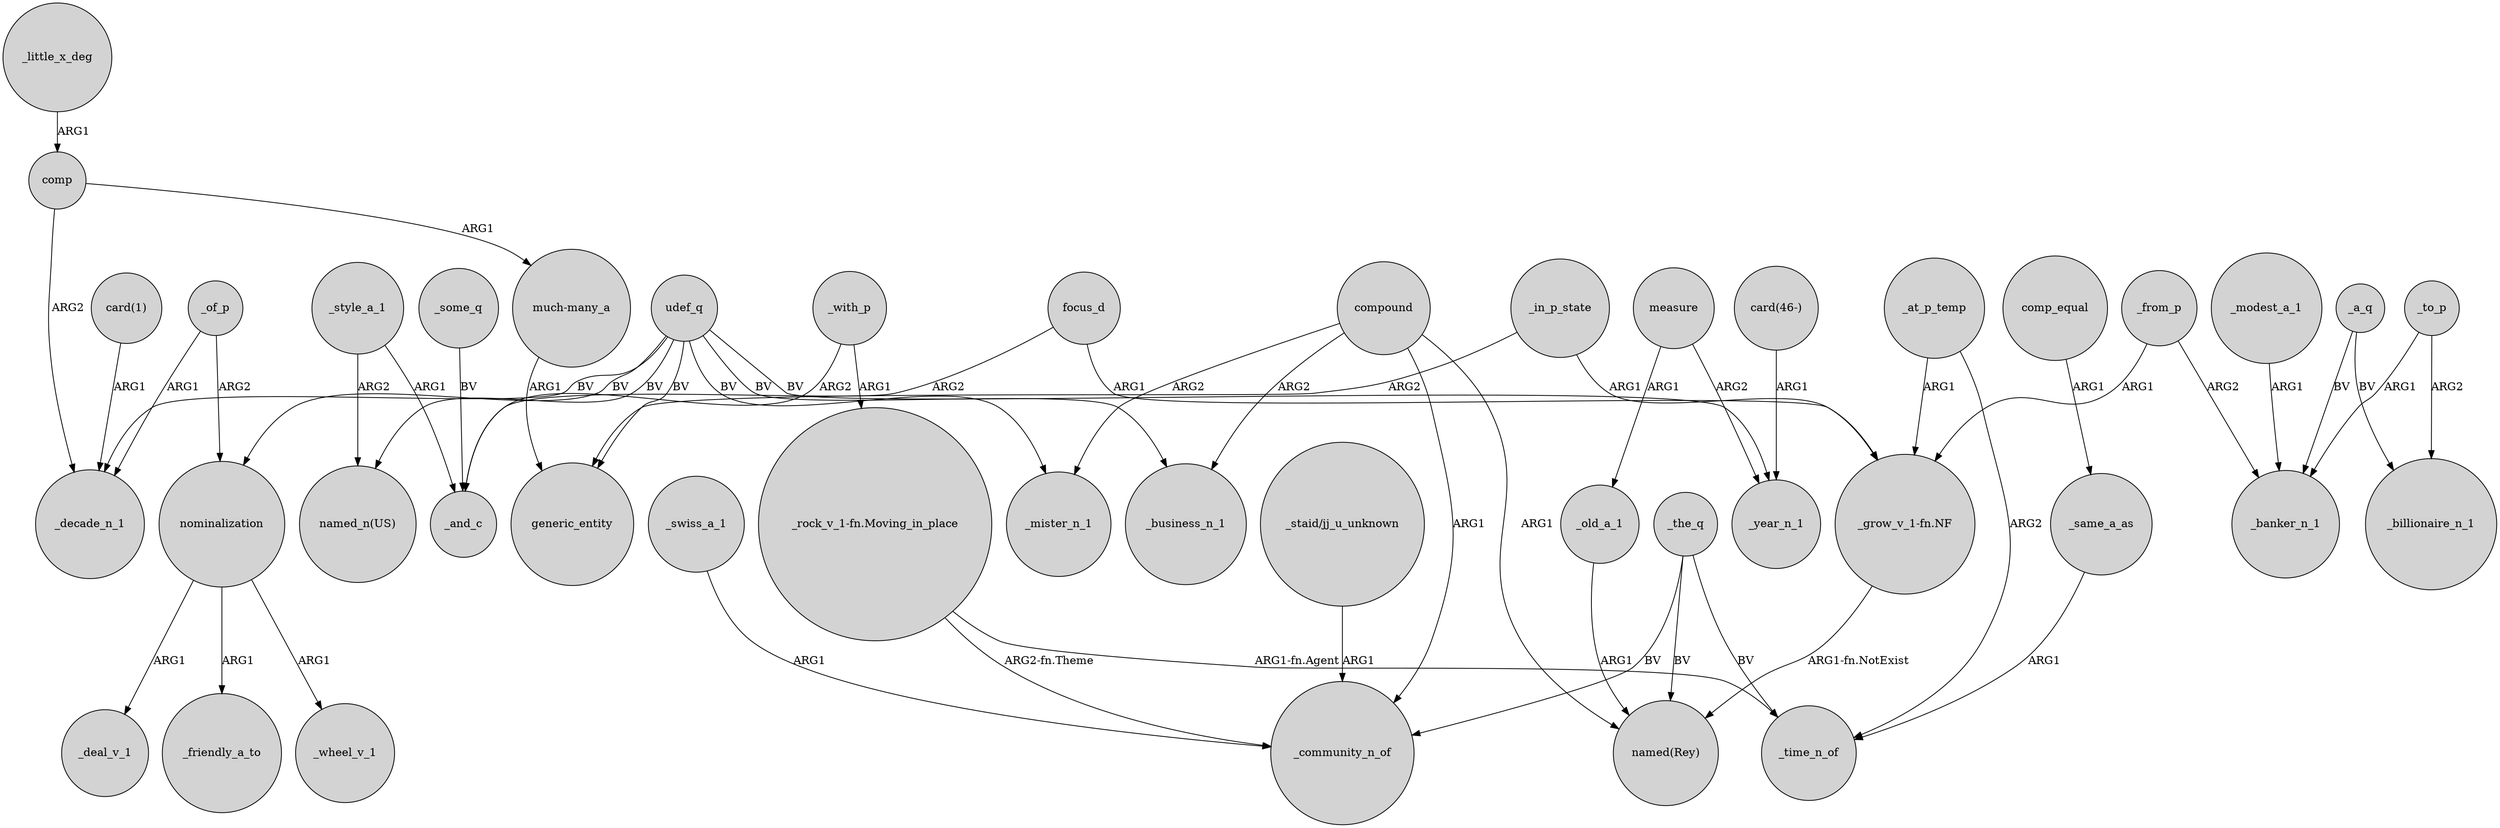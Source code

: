 digraph {
	node [shape=circle style=filled]
	_with_p -> _and_c [label=ARG2]
	nominalization -> _wheel_v_1 [label=ARG1]
	_little_x_deg -> comp [label=ARG1]
	udef_q -> "named_n(US)" [label=BV]
	udef_q -> generic_entity [label=BV]
	"_staid/jj_u_unknown" -> _community_n_of [label=ARG1]
	measure -> _year_n_1 [label=ARG2]
	_in_p_state -> "_grow_v_1-fn.NF" [label=ARG1]
	"much-many_a" -> generic_entity [label=ARG1]
	_from_p -> "_grow_v_1-fn.NF" [label=ARG1]
	compound -> _mister_n_1 [label=ARG2]
	_at_p_temp -> "_grow_v_1-fn.NF" [label=ARG1]
	udef_q -> _mister_n_1 [label=BV]
	_modest_a_1 -> _banker_n_1 [label=ARG1]
	_of_p -> _decade_n_1 [label=ARG1]
	_at_p_temp -> _time_n_of [label=ARG2]
	"card(46-)" -> _year_n_1 [label=ARG1]
	_style_a_1 -> _and_c [label=ARG1]
	focus_d -> _and_c [label=ARG2]
	compound -> "named(Rey)" [label=ARG1]
	comp -> _decade_n_1 [label=ARG2]
	"_rock_v_1-fn.Moving_in_place" -> _time_n_of [label="ARG1-fn.Agent"]
	measure -> _old_a_1 [label=ARG1]
	nominalization -> _deal_v_1 [label=ARG1]
	_the_q -> _time_n_of [label=BV]
	_a_q -> _banker_n_1 [label=BV]
	_a_q -> _billionaire_n_1 [label=BV]
	comp -> "much-many_a" [label=ARG1]
	comp_equal -> _same_a_as [label=ARG1]
	_with_p -> "_rock_v_1-fn.Moving_in_place" [label=ARG1]
	_style_a_1 -> "named_n(US)" [label=ARG2]
	_of_p -> nominalization [label=ARG2]
	_to_p -> _billionaire_n_1 [label=ARG2]
	_in_p_state -> generic_entity [label=ARG2]
	compound -> _business_n_1 [label=ARG2]
	udef_q -> nominalization [label=BV]
	nominalization -> _friendly_a_to [label=ARG1]
	"_rock_v_1-fn.Moving_in_place" -> _community_n_of [label="ARG2-fn.Theme"]
	compound -> _community_n_of [label=ARG1]
	_some_q -> _and_c [label=BV]
	_swiss_a_1 -> _community_n_of [label=ARG1]
	_old_a_1 -> "named(Rey)" [label=ARG1]
	"_grow_v_1-fn.NF" -> "named(Rey)" [label="ARG1-fn.NotExist"]
	_to_p -> _banker_n_1 [label=ARG1]
	udef_q -> _business_n_1 [label=BV]
	udef_q -> _year_n_1 [label=BV]
	focus_d -> "_grow_v_1-fn.NF" [label=ARG1]
	_the_q -> "named(Rey)" [label=BV]
	_the_q -> _community_n_of [label=BV]
	_same_a_as -> _time_n_of [label=ARG1]
	"card(1)" -> _decade_n_1 [label=ARG1]
	udef_q -> _decade_n_1 [label=BV]
	_from_p -> _banker_n_1 [label=ARG2]
}
